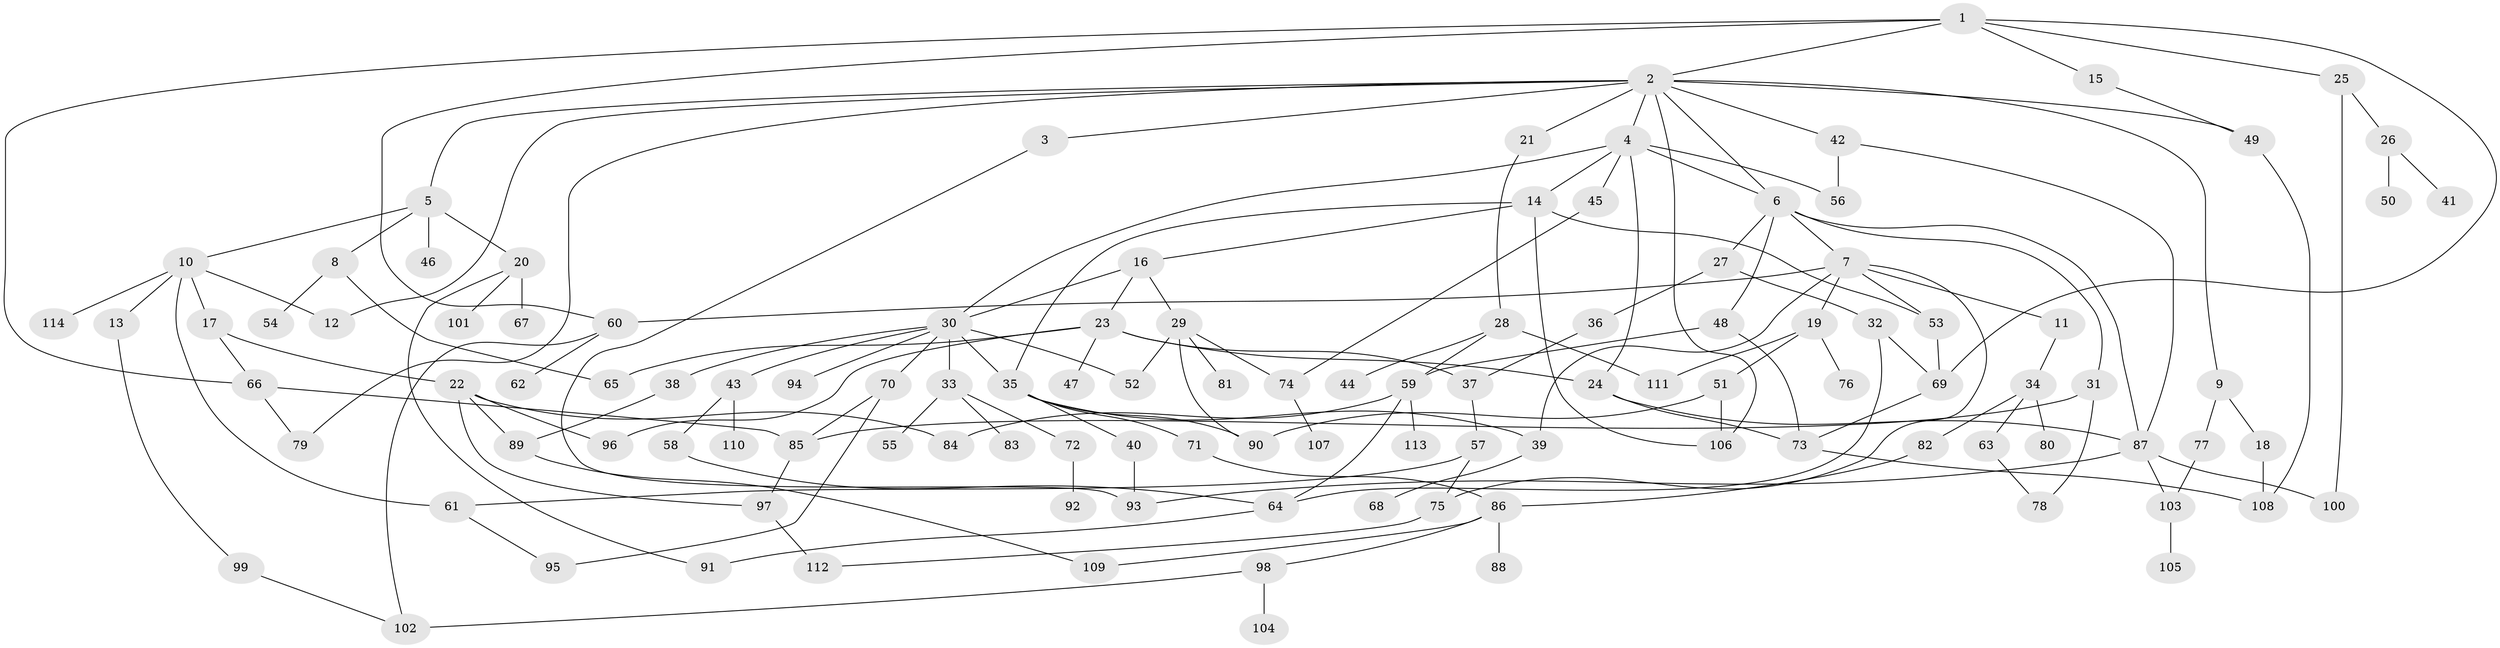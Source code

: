 // Generated by graph-tools (version 1.1) at 2025/34/03/09/25 02:34:14]
// undirected, 114 vertices, 165 edges
graph export_dot {
graph [start="1"]
  node [color=gray90,style=filled];
  1;
  2;
  3;
  4;
  5;
  6;
  7;
  8;
  9;
  10;
  11;
  12;
  13;
  14;
  15;
  16;
  17;
  18;
  19;
  20;
  21;
  22;
  23;
  24;
  25;
  26;
  27;
  28;
  29;
  30;
  31;
  32;
  33;
  34;
  35;
  36;
  37;
  38;
  39;
  40;
  41;
  42;
  43;
  44;
  45;
  46;
  47;
  48;
  49;
  50;
  51;
  52;
  53;
  54;
  55;
  56;
  57;
  58;
  59;
  60;
  61;
  62;
  63;
  64;
  65;
  66;
  67;
  68;
  69;
  70;
  71;
  72;
  73;
  74;
  75;
  76;
  77;
  78;
  79;
  80;
  81;
  82;
  83;
  84;
  85;
  86;
  87;
  88;
  89;
  90;
  91;
  92;
  93;
  94;
  95;
  96;
  97;
  98;
  99;
  100;
  101;
  102;
  103;
  104;
  105;
  106;
  107;
  108;
  109;
  110;
  111;
  112;
  113;
  114;
  1 -- 2;
  1 -- 15;
  1 -- 25;
  1 -- 69;
  1 -- 66;
  1 -- 60;
  2 -- 3;
  2 -- 4;
  2 -- 5;
  2 -- 6;
  2 -- 9;
  2 -- 12;
  2 -- 21;
  2 -- 42;
  2 -- 49;
  2 -- 79;
  2 -- 106;
  3 -- 93;
  4 -- 14;
  4 -- 24;
  4 -- 30;
  4 -- 45;
  4 -- 56;
  4 -- 6;
  5 -- 8;
  5 -- 10;
  5 -- 20;
  5 -- 46;
  6 -- 7;
  6 -- 27;
  6 -- 31;
  6 -- 48;
  6 -- 87;
  7 -- 11;
  7 -- 19;
  7 -- 39;
  7 -- 60;
  7 -- 75;
  7 -- 53;
  8 -- 54;
  8 -- 65;
  9 -- 18;
  9 -- 77;
  10 -- 13;
  10 -- 17;
  10 -- 114;
  10 -- 61;
  10 -- 12;
  11 -- 34;
  13 -- 99;
  14 -- 16;
  14 -- 35;
  14 -- 53;
  14 -- 106;
  15 -- 49;
  16 -- 23;
  16 -- 29;
  16 -- 30;
  17 -- 22;
  17 -- 66;
  18 -- 108;
  19 -- 51;
  19 -- 76;
  19 -- 111;
  20 -- 67;
  20 -- 91;
  20 -- 101;
  21 -- 28;
  22 -- 84;
  22 -- 96;
  22 -- 97;
  22 -- 89;
  23 -- 37;
  23 -- 47;
  23 -- 96;
  23 -- 65;
  23 -- 24;
  24 -- 73;
  24 -- 87;
  25 -- 26;
  25 -- 100;
  26 -- 41;
  26 -- 50;
  27 -- 32;
  27 -- 36;
  28 -- 44;
  28 -- 59;
  28 -- 111;
  29 -- 52;
  29 -- 81;
  29 -- 90;
  29 -- 74;
  30 -- 33;
  30 -- 38;
  30 -- 43;
  30 -- 70;
  30 -- 94;
  30 -- 52;
  30 -- 35;
  31 -- 78;
  31 -- 85;
  32 -- 64;
  32 -- 69;
  33 -- 55;
  33 -- 72;
  33 -- 83;
  34 -- 63;
  34 -- 80;
  34 -- 82;
  35 -- 40;
  35 -- 71;
  35 -- 39;
  35 -- 90;
  36 -- 37;
  37 -- 57;
  38 -- 89;
  39 -- 68;
  40 -- 93;
  42 -- 56;
  42 -- 87;
  43 -- 58;
  43 -- 110;
  45 -- 74;
  48 -- 59;
  48 -- 73;
  49 -- 108;
  51 -- 90;
  51 -- 106;
  53 -- 69;
  57 -- 61;
  57 -- 75;
  58 -- 64;
  59 -- 113;
  59 -- 84;
  59 -- 64;
  60 -- 62;
  60 -- 102;
  61 -- 95;
  63 -- 78;
  64 -- 91;
  66 -- 85;
  66 -- 79;
  69 -- 73;
  70 -- 85;
  70 -- 95;
  71 -- 86;
  72 -- 92;
  73 -- 108;
  74 -- 107;
  75 -- 112;
  77 -- 103;
  82 -- 86;
  85 -- 97;
  86 -- 88;
  86 -- 98;
  86 -- 109;
  87 -- 100;
  87 -- 103;
  87 -- 93;
  89 -- 109;
  97 -- 112;
  98 -- 104;
  98 -- 102;
  99 -- 102;
  103 -- 105;
}
